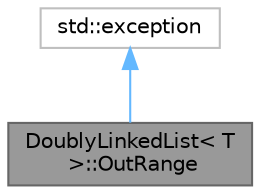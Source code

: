 digraph "DoublyLinkedList&lt; T &gt;::OutRange"
{
 // LATEX_PDF_SIZE
  bgcolor="transparent";
  edge [fontname=Helvetica,fontsize=10,labelfontname=Helvetica,labelfontsize=10];
  node [fontname=Helvetica,fontsize=10,shape=box,height=0.2,width=0.4];
  Node1 [id="Node000001",label="DoublyLinkedList\< T\l \>::OutRange",height=0.2,width=0.4,color="gray40", fillcolor="grey60", style="filled", fontcolor="black",tooltip="Excepción que se lanza cuando se intenta acceder a un elemento fuera del rango válido de la lista."];
  Node2 -> Node1 [id="edge1_Node000001_Node000002",dir="back",color="steelblue1",style="solid",tooltip=" "];
  Node2 [id="Node000002",label="std::exception",height=0.2,width=0.4,color="grey75", fillcolor="white", style="filled",tooltip=" "];
}
